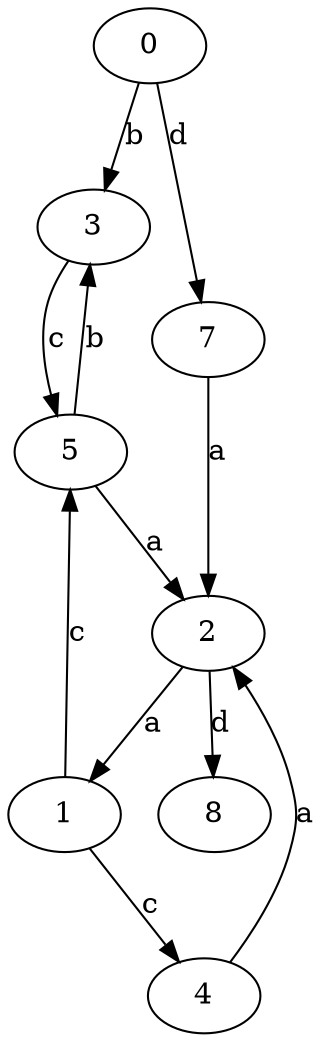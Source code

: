 strict digraph  {
0;
1;
2;
3;
4;
5;
7;
8;
0 -> 3  [label=b];
0 -> 7  [label=d];
1 -> 4  [label=c];
1 -> 5  [label=c];
2 -> 1  [label=a];
2 -> 8  [label=d];
3 -> 5  [label=c];
4 -> 2  [label=a];
5 -> 2  [label=a];
5 -> 3  [label=b];
7 -> 2  [label=a];
}
